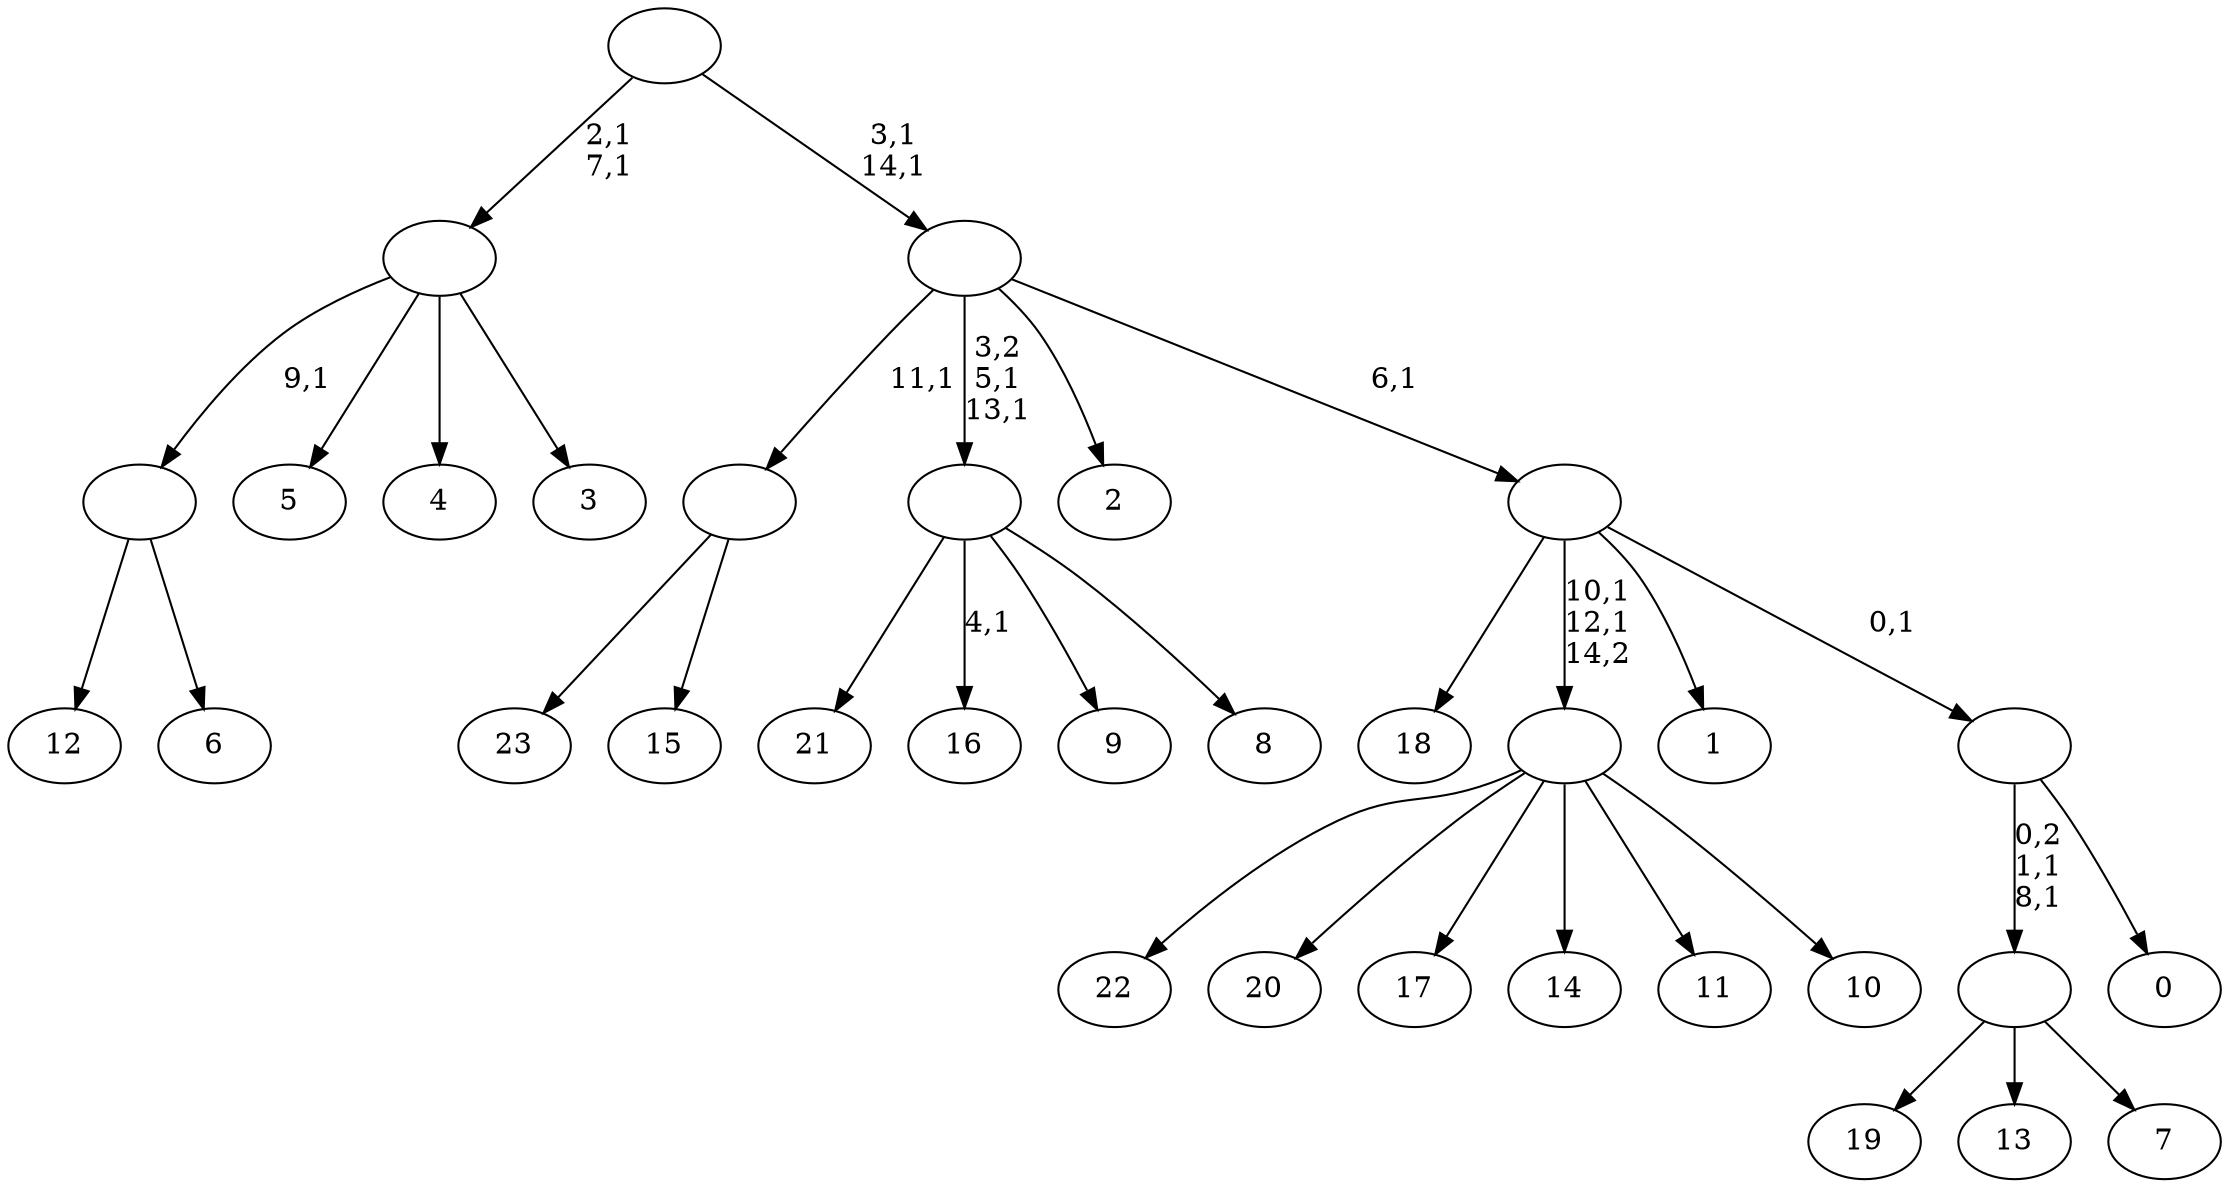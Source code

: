digraph T {
	39 [label="23"]
	38 [label="22"]
	37 [label="21"]
	36 [label="20"]
	35 [label="19"]
	34 [label="18"]
	33 [label="17"]
	32 [label="16"]
	30 [label="15"]
	29 [label=""]
	28 [label="14"]
	27 [label="13"]
	26 [label="12"]
	25 [label="11"]
	24 [label="10"]
	23 [label=""]
	21 [label="9"]
	20 [label="8"]
	19 [label=""]
	17 [label="7"]
	16 [label=""]
	14 [label="6"]
	13 [label=""]
	12 [label="5"]
	11 [label="4"]
	10 [label="3"]
	9 [label=""]
	7 [label="2"]
	6 [label="1"]
	5 [label="0"]
	4 [label=""]
	3 [label=""]
	2 [label=""]
	0 [label=""]
	29 -> 39 [label=""]
	29 -> 30 [label=""]
	23 -> 38 [label=""]
	23 -> 36 [label=""]
	23 -> 33 [label=""]
	23 -> 28 [label=""]
	23 -> 25 [label=""]
	23 -> 24 [label=""]
	19 -> 32 [label="4,1"]
	19 -> 37 [label=""]
	19 -> 21 [label=""]
	19 -> 20 [label=""]
	16 -> 35 [label=""]
	16 -> 27 [label=""]
	16 -> 17 [label=""]
	13 -> 26 [label=""]
	13 -> 14 [label=""]
	9 -> 13 [label="9,1"]
	9 -> 12 [label=""]
	9 -> 11 [label=""]
	9 -> 10 [label=""]
	4 -> 16 [label="0,2\n1,1\n8,1"]
	4 -> 5 [label=""]
	3 -> 23 [label="10,1\n12,1\n14,2"]
	3 -> 34 [label=""]
	3 -> 6 [label=""]
	3 -> 4 [label="0,1"]
	2 -> 19 [label="3,2\n5,1\n13,1"]
	2 -> 29 [label="11,1"]
	2 -> 7 [label=""]
	2 -> 3 [label="6,1"]
	0 -> 2 [label="3,1\n14,1"]
	0 -> 9 [label="2,1\n7,1"]
}
